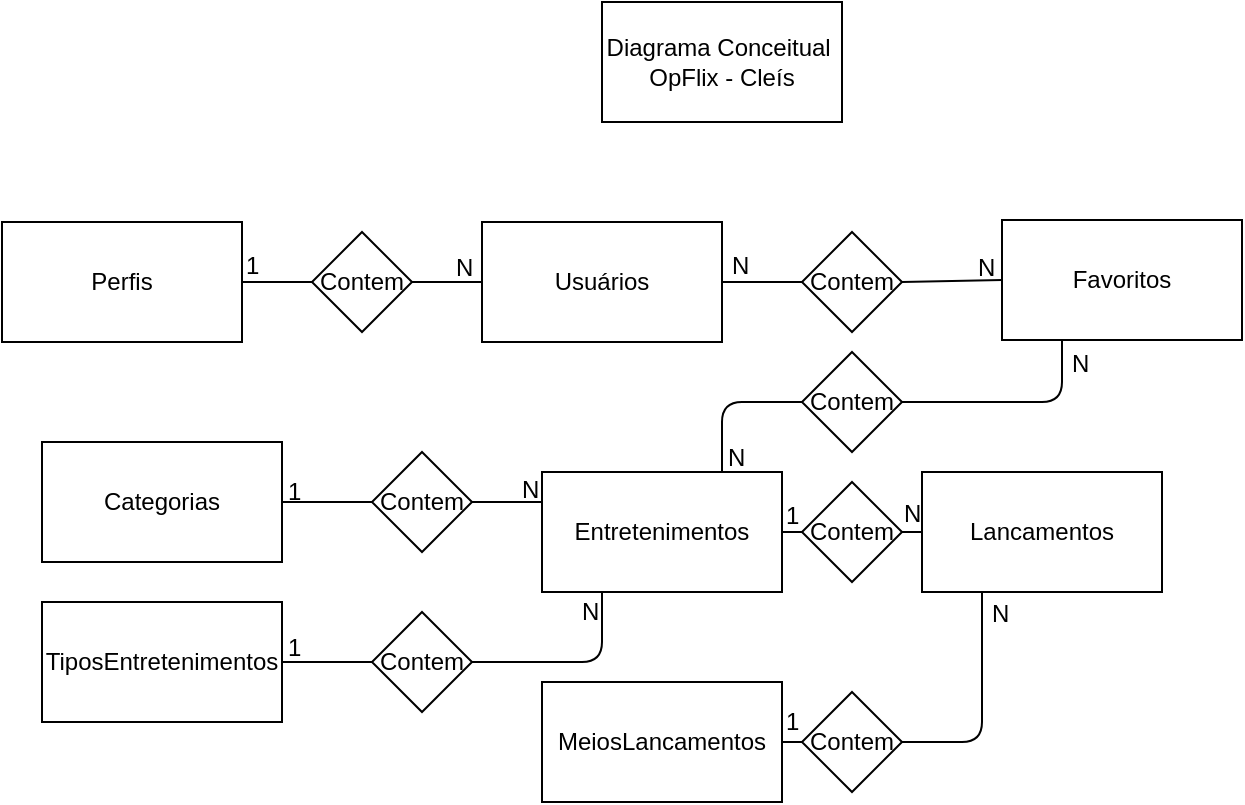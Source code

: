<mxfile version="11.1.4" type="device"><diagram id="H9AumcKEiEWrxWl82y8S" name="Page-1"><mxGraphModel dx="942" dy="616" grid="1" gridSize="10" guides="1" tooltips="1" connect="1" arrows="1" fold="1" page="1" pageScale="1" pageWidth="827" pageHeight="1169" math="0" shadow="0"><root><mxCell id="0"/><mxCell id="1" parent="0"/><mxCell id="VzIx4KdgtkHNfSSzDCEh-1" value="Diagrama Conceitual&amp;nbsp;&lt;br&gt;OpFlix - Cleís" style="rounded=0;whiteSpace=wrap;html=1;" vertex="1" parent="1"><mxGeometry x="300" y="110" width="120" height="60" as="geometry"/></mxCell><mxCell id="VzIx4KdgtkHNfSSzDCEh-2" value="Perfis" style="rounded=0;whiteSpace=wrap;html=1;" vertex="1" parent="1"><mxGeometry y="220" width="120" height="60" as="geometry"/></mxCell><mxCell id="VzIx4KdgtkHNfSSzDCEh-3" value="Usuários" style="rounded=0;whiteSpace=wrap;html=1;" vertex="1" parent="1"><mxGeometry x="240" y="220" width="120" height="60" as="geometry"/></mxCell><mxCell id="VzIx4KdgtkHNfSSzDCEh-4" value="Contem" style="rhombus;whiteSpace=wrap;html=1;" vertex="1" parent="1"><mxGeometry x="155" y="225" width="50" height="50" as="geometry"/></mxCell><mxCell id="VzIx4KdgtkHNfSSzDCEh-6" value="" style="endArrow=none;html=1;entryX=0;entryY=0.5;entryDx=0;entryDy=0;exitX=1;exitY=0.5;exitDx=0;exitDy=0;" edge="1" parent="1" source="VzIx4KdgtkHNfSSzDCEh-2" target="VzIx4KdgtkHNfSSzDCEh-4"><mxGeometry width="50" height="50" relative="1" as="geometry"><mxPoint x="130" y="430" as="sourcePoint"/><mxPoint x="180" y="380" as="targetPoint"/></mxGeometry></mxCell><mxCell id="VzIx4KdgtkHNfSSzDCEh-7" value="" style="endArrow=none;html=1;entryX=0;entryY=0.5;entryDx=0;entryDy=0;exitX=1;exitY=0.5;exitDx=0;exitDy=0;" edge="1" parent="1" source="VzIx4KdgtkHNfSSzDCEh-4" target="VzIx4KdgtkHNfSSzDCEh-3"><mxGeometry width="50" height="50" relative="1" as="geometry"><mxPoint x="120" y="440" as="sourcePoint"/><mxPoint x="170" y="390" as="targetPoint"/></mxGeometry></mxCell><mxCell id="VzIx4KdgtkHNfSSzDCEh-8" value="1" style="text;html=1;resizable=0;points=[];autosize=1;align=left;verticalAlign=top;spacingTop=-4;" vertex="1" parent="1"><mxGeometry x="120" y="232" width="20" height="20" as="geometry"/></mxCell><mxCell id="VzIx4KdgtkHNfSSzDCEh-9" value="N" style="text;html=1;resizable=0;points=[];autosize=1;align=left;verticalAlign=top;spacingTop=-4;" vertex="1" parent="1"><mxGeometry x="225" y="233" width="20" height="20" as="geometry"/></mxCell><mxCell id="VzIx4KdgtkHNfSSzDCEh-10" value="TiposEntretenimentos" style="rounded=0;whiteSpace=wrap;html=1;" vertex="1" parent="1"><mxGeometry x="20" y="410" width="120" height="60" as="geometry"/></mxCell><mxCell id="VzIx4KdgtkHNfSSzDCEh-11" value="Categorias" style="rounded=0;whiteSpace=wrap;html=1;" vertex="1" parent="1"><mxGeometry x="20" y="330" width="120" height="60" as="geometry"/></mxCell><mxCell id="VzIx4KdgtkHNfSSzDCEh-12" value="MeiosLancamentos" style="rounded=0;whiteSpace=wrap;html=1;" vertex="1" parent="1"><mxGeometry x="270" y="450" width="120" height="60" as="geometry"/></mxCell><mxCell id="VzIx4KdgtkHNfSSzDCEh-14" value="Entretenimentos" style="rounded=0;whiteSpace=wrap;html=1;" vertex="1" parent="1"><mxGeometry x="270" y="345" width="120" height="60" as="geometry"/></mxCell><mxCell id="VzIx4KdgtkHNfSSzDCEh-15" value="Lancamentos" style="rounded=0;whiteSpace=wrap;html=1;" vertex="1" parent="1"><mxGeometry x="460" y="345" width="120" height="60" as="geometry"/></mxCell><mxCell id="VzIx4KdgtkHNfSSzDCEh-16" value="Contem" style="rhombus;whiteSpace=wrap;html=1;" vertex="1" parent="1"><mxGeometry x="185" y="415" width="50" height="50" as="geometry"/></mxCell><mxCell id="VzIx4KdgtkHNfSSzDCEh-17" value="Contem" style="rhombus;whiteSpace=wrap;html=1;" vertex="1" parent="1"><mxGeometry x="185" y="335" width="50" height="50" as="geometry"/></mxCell><mxCell id="VzIx4KdgtkHNfSSzDCEh-18" value="" style="endArrow=none;html=1;entryX=0;entryY=0.5;entryDx=0;entryDy=0;exitX=1;exitY=0.5;exitDx=0;exitDy=0;" edge="1" parent="1" source="VzIx4KdgtkHNfSSzDCEh-11" target="VzIx4KdgtkHNfSSzDCEh-17"><mxGeometry width="50" height="50" relative="1" as="geometry"><mxPoint x="100" y="510" as="sourcePoint"/><mxPoint x="150" y="460" as="targetPoint"/></mxGeometry></mxCell><mxCell id="VzIx4KdgtkHNfSSzDCEh-19" value="" style="endArrow=none;html=1;entryX=0;entryY=0.5;entryDx=0;entryDy=0;exitX=1;exitY=0.5;exitDx=0;exitDy=0;" edge="1" parent="1" source="VzIx4KdgtkHNfSSzDCEh-10" target="VzIx4KdgtkHNfSSzDCEh-16"><mxGeometry width="50" height="50" relative="1" as="geometry"><mxPoint x="150" y="540" as="sourcePoint"/><mxPoint x="200" y="490" as="targetPoint"/></mxGeometry></mxCell><mxCell id="VzIx4KdgtkHNfSSzDCEh-20" value="" style="endArrow=none;html=1;entryX=0;entryY=0.25;entryDx=0;entryDy=0;exitX=1;exitY=0.5;exitDx=0;exitDy=0;" edge="1" parent="1" source="VzIx4KdgtkHNfSSzDCEh-17" target="VzIx4KdgtkHNfSSzDCEh-14"><mxGeometry width="50" height="50" relative="1" as="geometry"><mxPoint x="200" y="540" as="sourcePoint"/><mxPoint x="250" y="490" as="targetPoint"/></mxGeometry></mxCell><mxCell id="VzIx4KdgtkHNfSSzDCEh-21" value="" style="endArrow=none;html=1;entryX=0.25;entryY=1;entryDx=0;entryDy=0;exitX=1;exitY=0.5;exitDx=0;exitDy=0;" edge="1" parent="1" source="VzIx4KdgtkHNfSSzDCEh-16" target="VzIx4KdgtkHNfSSzDCEh-14"><mxGeometry width="50" height="50" relative="1" as="geometry"><mxPoint x="220" y="550" as="sourcePoint"/><mxPoint x="270" y="500" as="targetPoint"/><Array as="points"><mxPoint x="300" y="440"/></Array></mxGeometry></mxCell><mxCell id="VzIx4KdgtkHNfSSzDCEh-22" value="Contem" style="rhombus;whiteSpace=wrap;html=1;" vertex="1" parent="1"><mxGeometry x="400" y="350" width="50" height="50" as="geometry"/></mxCell><mxCell id="VzIx4KdgtkHNfSSzDCEh-23" value="Contem" style="rhombus;whiteSpace=wrap;html=1;" vertex="1" parent="1"><mxGeometry x="400" y="455" width="50" height="50" as="geometry"/></mxCell><mxCell id="VzIx4KdgtkHNfSSzDCEh-24" value="" style="endArrow=none;html=1;entryX=0;entryY=0.5;entryDx=0;entryDy=0;exitX=1;exitY=0.5;exitDx=0;exitDy=0;" edge="1" parent="1" source="VzIx4KdgtkHNfSSzDCEh-14" target="VzIx4KdgtkHNfSSzDCEh-22"><mxGeometry width="50" height="50" relative="1" as="geometry"><mxPoint x="370" y="660" as="sourcePoint"/><mxPoint x="420" y="610" as="targetPoint"/></mxGeometry></mxCell><mxCell id="VzIx4KdgtkHNfSSzDCEh-25" value="" style="endArrow=none;html=1;entryX=0;entryY=0.5;entryDx=0;entryDy=0;exitX=1;exitY=0.5;exitDx=0;exitDy=0;" edge="1" parent="1" source="VzIx4KdgtkHNfSSzDCEh-22" target="VzIx4KdgtkHNfSSzDCEh-15"><mxGeometry width="50" height="50" relative="1" as="geometry"><mxPoint x="270" y="640" as="sourcePoint"/><mxPoint x="320" y="590" as="targetPoint"/></mxGeometry></mxCell><mxCell id="VzIx4KdgtkHNfSSzDCEh-26" value="" style="endArrow=none;html=1;entryX=0;entryY=0.5;entryDx=0;entryDy=0;exitX=1;exitY=0.5;exitDx=0;exitDy=0;" edge="1" parent="1" source="VzIx4KdgtkHNfSSzDCEh-12" target="VzIx4KdgtkHNfSSzDCEh-23"><mxGeometry width="50" height="50" relative="1" as="geometry"><mxPoint x="340" y="640" as="sourcePoint"/><mxPoint x="390" y="590" as="targetPoint"/></mxGeometry></mxCell><mxCell id="VzIx4KdgtkHNfSSzDCEh-27" value="" style="endArrow=none;html=1;entryX=0.25;entryY=1;entryDx=0;entryDy=0;exitX=1;exitY=0.5;exitDx=0;exitDy=0;" edge="1" parent="1" source="VzIx4KdgtkHNfSSzDCEh-23" target="VzIx4KdgtkHNfSSzDCEh-15"><mxGeometry width="50" height="50" relative="1" as="geometry"><mxPoint x="390" y="640" as="sourcePoint"/><mxPoint x="440" y="590" as="targetPoint"/><Array as="points"><mxPoint x="490" y="480"/></Array></mxGeometry></mxCell><mxCell id="VzIx4KdgtkHNfSSzDCEh-28" value="Favoritos" style="rounded=0;whiteSpace=wrap;html=1;" vertex="1" parent="1"><mxGeometry x="500" y="219" width="120" height="60" as="geometry"/></mxCell><mxCell id="VzIx4KdgtkHNfSSzDCEh-29" value="Contem" style="rhombus;whiteSpace=wrap;html=1;" vertex="1" parent="1"><mxGeometry x="400" y="285" width="50" height="50" as="geometry"/></mxCell><mxCell id="VzIx4KdgtkHNfSSzDCEh-30" value="Contem" style="rhombus;whiteSpace=wrap;html=1;" vertex="1" parent="1"><mxGeometry x="400" y="225" width="50" height="50" as="geometry"/></mxCell><mxCell id="VzIx4KdgtkHNfSSzDCEh-31" value="" style="endArrow=none;html=1;entryX=0;entryY=0.5;entryDx=0;entryDy=0;" edge="1" parent="1" source="VzIx4KdgtkHNfSSzDCEh-3" target="VzIx4KdgtkHNfSSzDCEh-30"><mxGeometry width="50" height="50" relative="1" as="geometry"><mxPoint x="-50" y="520" as="sourcePoint"/><mxPoint y="470" as="targetPoint"/></mxGeometry></mxCell><mxCell id="VzIx4KdgtkHNfSSzDCEh-32" value="" style="endArrow=none;html=1;exitX=1;exitY=0.5;exitDx=0;exitDy=0;entryX=0;entryY=0.5;entryDx=0;entryDy=0;" edge="1" parent="1" source="VzIx4KdgtkHNfSSzDCEh-30" target="VzIx4KdgtkHNfSSzDCEh-28"><mxGeometry width="50" height="50" relative="1" as="geometry"><mxPoint x="-40" y="530" as="sourcePoint"/><mxPoint x="480" y="260" as="targetPoint"/></mxGeometry></mxCell><mxCell id="VzIx4KdgtkHNfSSzDCEh-33" value="" style="endArrow=none;html=1;entryX=0.25;entryY=1;entryDx=0;entryDy=0;exitX=1;exitY=0.5;exitDx=0;exitDy=0;" edge="1" parent="1" source="VzIx4KdgtkHNfSSzDCEh-29" target="VzIx4KdgtkHNfSSzDCEh-28"><mxGeometry width="50" height="50" relative="1" as="geometry"><mxPoint x="40" y="550" as="sourcePoint"/><mxPoint x="90" y="500" as="targetPoint"/><Array as="points"><mxPoint x="530" y="310"/></Array></mxGeometry></mxCell><mxCell id="VzIx4KdgtkHNfSSzDCEh-34" value="" style="endArrow=none;html=1;entryX=0;entryY=0.5;entryDx=0;entryDy=0;exitX=0.75;exitY=0;exitDx=0;exitDy=0;" edge="1" parent="1" source="VzIx4KdgtkHNfSSzDCEh-14" target="VzIx4KdgtkHNfSSzDCEh-29"><mxGeometry width="50" height="50" relative="1" as="geometry"><mxPoint x="10" y="580" as="sourcePoint"/><mxPoint x="60" y="530" as="targetPoint"/><Array as="points"><mxPoint x="360" y="310"/></Array></mxGeometry></mxCell><mxCell id="VzIx4KdgtkHNfSSzDCEh-35" value="N" style="text;html=1;resizable=0;points=[];autosize=1;align=left;verticalAlign=top;spacingTop=-4;" vertex="1" parent="1"><mxGeometry x="363" y="232" width="20" height="20" as="geometry"/></mxCell><mxCell id="VzIx4KdgtkHNfSSzDCEh-36" value="N" style="text;html=1;resizable=0;points=[];autosize=1;align=left;verticalAlign=top;spacingTop=-4;" vertex="1" parent="1"><mxGeometry x="486" y="233" width="20" height="20" as="geometry"/></mxCell><mxCell id="VzIx4KdgtkHNfSSzDCEh-37" value="N" style="text;html=1;resizable=0;points=[];autosize=1;align=left;verticalAlign=top;spacingTop=-4;" vertex="1" parent="1"><mxGeometry x="533" y="281" width="20" height="20" as="geometry"/></mxCell><mxCell id="VzIx4KdgtkHNfSSzDCEh-38" value="N" style="text;html=1;resizable=0;points=[];autosize=1;align=left;verticalAlign=top;spacingTop=-4;" vertex="1" parent="1"><mxGeometry x="361" y="328" width="20" height="20" as="geometry"/></mxCell><mxCell id="VzIx4KdgtkHNfSSzDCEh-39" value="N" style="text;html=1;resizable=0;points=[];autosize=1;align=left;verticalAlign=top;spacingTop=-4;" vertex="1" parent="1"><mxGeometry x="258" y="344" width="20" height="20" as="geometry"/></mxCell><mxCell id="VzIx4KdgtkHNfSSzDCEh-40" value="1" style="text;html=1;resizable=0;points=[];autosize=1;align=left;verticalAlign=top;spacingTop=-4;" vertex="1" parent="1"><mxGeometry x="141" y="345" width="20" height="20" as="geometry"/></mxCell><mxCell id="VzIx4KdgtkHNfSSzDCEh-41" value="1" style="text;html=1;resizable=0;points=[];autosize=1;align=left;verticalAlign=top;spacingTop=-4;" vertex="1" parent="1"><mxGeometry x="390" y="357" width="20" height="20" as="geometry"/></mxCell><mxCell id="VzIx4KdgtkHNfSSzDCEh-42" value="N" style="text;html=1;resizable=0;points=[];autosize=1;align=left;verticalAlign=top;spacingTop=-4;" vertex="1" parent="1"><mxGeometry x="449" y="356" width="20" height="20" as="geometry"/></mxCell><mxCell id="VzIx4KdgtkHNfSSzDCEh-43" value="1" style="text;html=1;resizable=0;points=[];autosize=1;align=left;verticalAlign=top;spacingTop=-4;" vertex="1" parent="1"><mxGeometry x="141" y="423" width="20" height="20" as="geometry"/></mxCell><mxCell id="VzIx4KdgtkHNfSSzDCEh-44" value="N" style="text;html=1;resizable=0;points=[];autosize=1;align=left;verticalAlign=top;spacingTop=-4;" vertex="1" parent="1"><mxGeometry x="288" y="405" width="20" height="20" as="geometry"/></mxCell><mxCell id="VzIx4KdgtkHNfSSzDCEh-45" value="1" style="text;html=1;resizable=0;points=[];autosize=1;align=left;verticalAlign=top;spacingTop=-4;" vertex="1" parent="1"><mxGeometry x="390" y="460" width="20" height="20" as="geometry"/></mxCell><mxCell id="VzIx4KdgtkHNfSSzDCEh-46" value="N" style="text;html=1;resizable=0;points=[];autosize=1;align=left;verticalAlign=top;spacingTop=-4;" vertex="1" parent="1"><mxGeometry x="493" y="406" width="20" height="20" as="geometry"/></mxCell></root></mxGraphModel></diagram></mxfile>